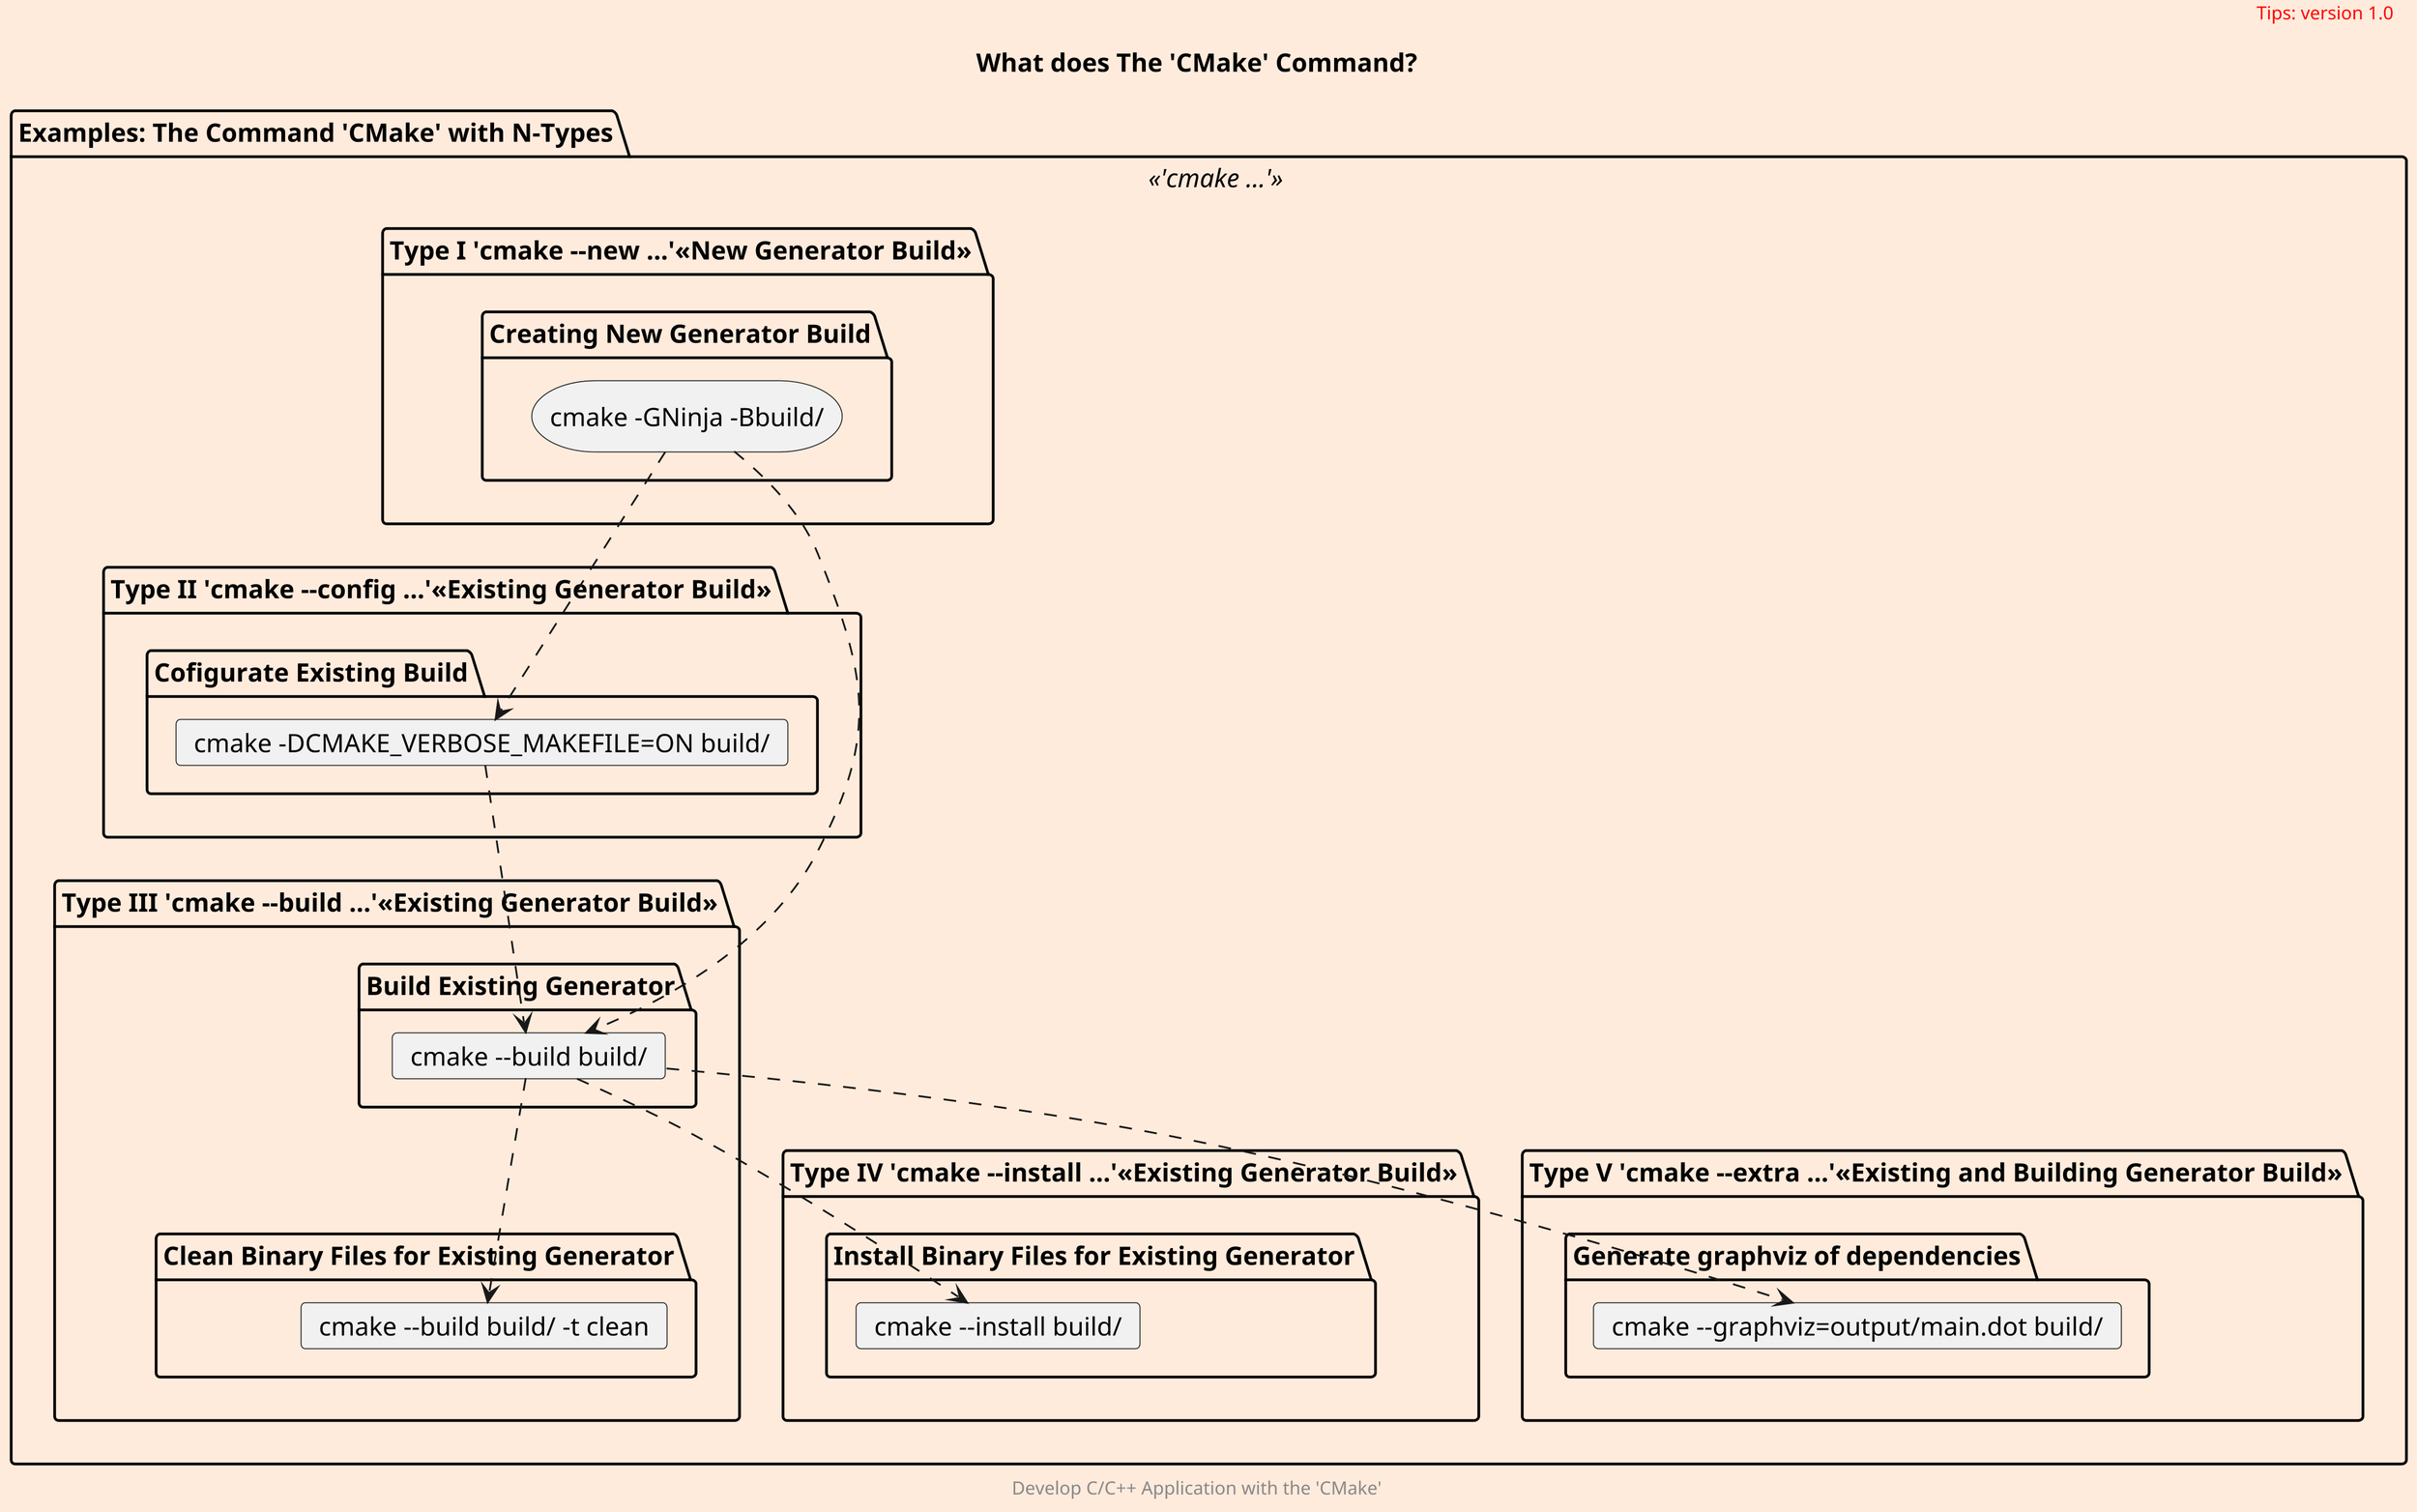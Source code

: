 @startuml
scale 600 width
skinparam backgroundColor #FFEBDC
scale 3

top to bottom direction
package "Examples: The Command 'CMake' with N-Types" <<'cmake ...'>> {
    package "Type I 'cmake --new ...'<<New Generator Build>>" {
        folder "Creating New Generator Build" {
            storage "cmake -GNinja -Bbuild/" as new
        }
    }
    package "Type II 'cmake --config ...'<<Existing Generator Build>>" {
        folder "Cofigurate Existing Build" {
            card "cmake -DCMAKE_VERBOSE_MAKEFILE=ON build/" as config
        }
    }
    package "Type III 'cmake --build ...'<<Existing Generator Build>>" {
        folder "Build Existing Generator" {
            card "cmake --build build/" as build
        }
        folder "Clean Binary Files for Existing Generator" {
            card "cmake --build build/ -t clean" as clean
        }
    }
    package "Type IV 'cmake --install ...'<<Existing Generator Build>>" {
        folder "Install Binary Files for Existing Generator" {
            card "cmake --install build/" as install
        }
    }
    package "Type V 'cmake --extra ...'<<Existing and Building Generator Build>>" {
        folder "Generate graphviz of dependencies" {
            card "cmake --graphviz=output/main.dot build/" as graphviz
        }
    }

}

new ..> config
new ..> build
config ..> build
build ..> clean
build ..> graphviz
build ..> install



title
    What does The 'CMake' Command?
end title

header
<font color=red>Tips: version 1.0</font>
endheader

center footer Develop C/C++ Application with the 'CMake'

@enduml